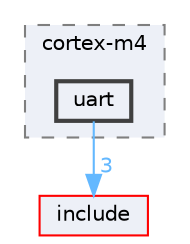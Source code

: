 digraph "src/core/cortex-m4/uart"
{
 // LATEX_PDF_SIZE
  bgcolor="transparent";
  edge [fontname=Helvetica,fontsize=10,labelfontname=Helvetica,labelfontsize=10];
  node [fontname=Helvetica,fontsize=10,shape=box,height=0.2,width=0.4];
  compound=true
  subgraph clusterdir_6e0b798f34a9a9150d221adf4a9fea13 {
    graph [ bgcolor="#edf0f7", pencolor="grey50", label="cortex-m4", fontname=Helvetica,fontsize=10 style="filled,dashed", URL="dir_6e0b798f34a9a9150d221adf4a9fea13.html",tooltip=""]
  dir_65a3b80e7a3bc63bd17db8453dba9557 [label="uart", fillcolor="#edf0f7", color="grey25", style="filled,bold", URL="dir_65a3b80e7a3bc63bd17db8453dba9557.html",tooltip=""];
  }
  dir_d44c64559bbebec7f509842c48db8b23 [label="include", fillcolor="#edf0f7", color="red", style="filled", URL="dir_d44c64559bbebec7f509842c48db8b23.html",tooltip=""];
  dir_65a3b80e7a3bc63bd17db8453dba9557->dir_d44c64559bbebec7f509842c48db8b23 [headlabel="3", labeldistance=1.5 headhref="dir_000025_000017.html" href="dir_000025_000017.html" color="steelblue1" fontcolor="steelblue1"];
}
